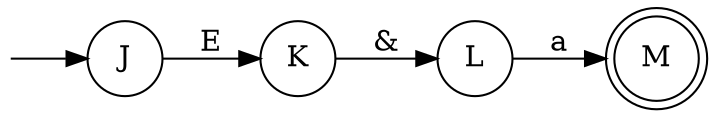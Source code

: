 digraph {
  rankdir = LR;
  margin = 0;
  node [shape=circle];

  start [label="", shape=none, width=0, height=0];
  J  [label="J"];
  K  [label="K"];
  L  [label="L"];
  M  [label="M", shape=doublecircle];

  start-> J;
  J -> K [label="E"];
  K -> L [label="&"];
  L -> M [label="a"];
}
